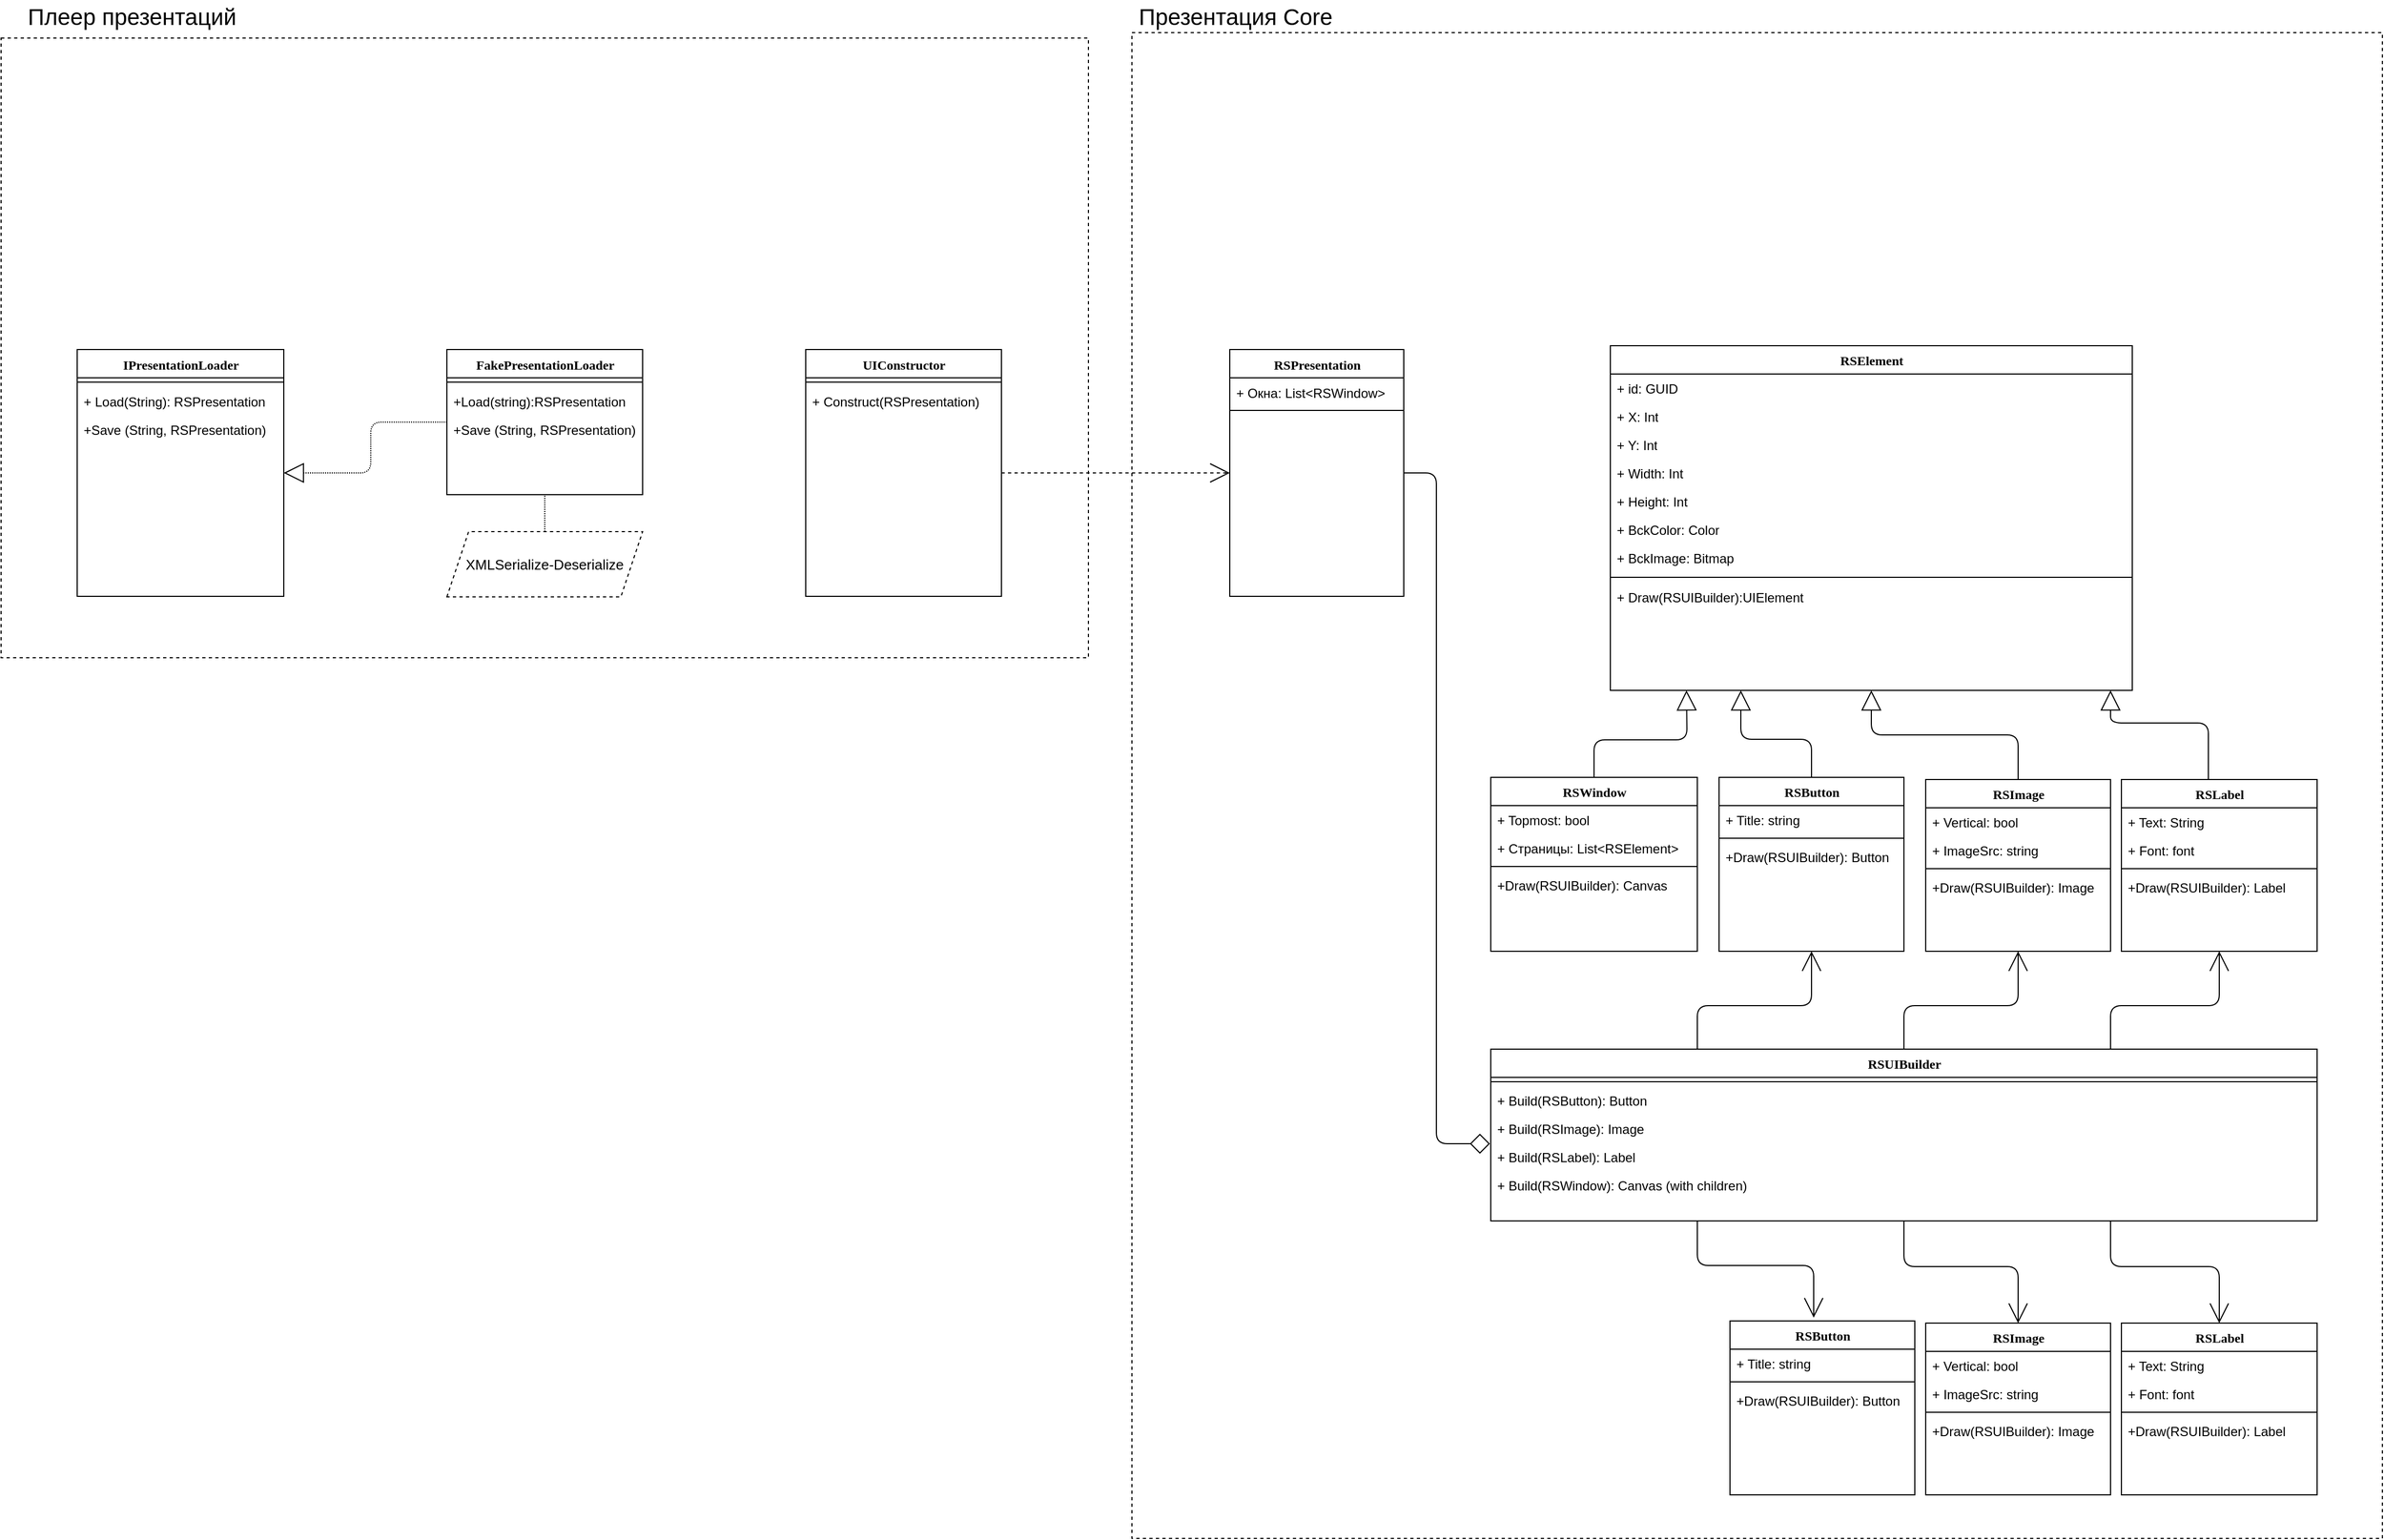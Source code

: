 <mxfile version="15.4.3" type="device"><diagram name="Page-1" id="9f46799a-70d6-7492-0946-bef42562c5a5"><mxGraphModel dx="4178" dy="2360" grid="1" gridSize="10" guides="1" tooltips="1" connect="1" arrows="1" fold="1" page="1" pageScale="1" pageWidth="1100" pageHeight="850" background="none" math="0" shadow="0"><root><mxCell id="0"/><mxCell id="1" parent="0"/><mxCell id="cmQIO0JQAQ6nniCVpRj9-50" value="" style="rounded=0;whiteSpace=wrap;html=1;dashed=1;fillColor=none;" vertex="1" parent="1"><mxGeometry x="10" y="-205" width="1150" height="1385" as="geometry"/></mxCell><mxCell id="cmQIO0JQAQ6nniCVpRj9-48" value="" style="rounded=0;whiteSpace=wrap;html=1;dashed=1;fillColor=none;" vertex="1" parent="1"><mxGeometry x="-1030" y="-200" width="1000" height="570" as="geometry"/></mxCell><mxCell id="cmQIO0JQAQ6nniCVpRj9-35" style="edgeStyle=orthogonalEdgeStyle;rounded=1;orthogonalLoop=1;jettySize=auto;html=1;exitX=1;exitY=0.5;exitDx=0;exitDy=0;entryX=-0.001;entryY=0.038;entryDx=0;entryDy=0;entryPerimeter=0;startArrow=none;startFill=0;endArrow=diamond;endFill=0;startSize=16;endSize=16;strokeWidth=1;" edge="1" parent="1" source="78961159f06e98e8-17" target="78961159f06e98e8-80"><mxGeometry relative="1" as="geometry"><Array as="points"><mxPoint x="290" y="200"/><mxPoint x="290" y="817"/></Array></mxGeometry></mxCell><mxCell id="78961159f06e98e8-17" value="RSPresentation" style="swimlane;html=1;fontStyle=1;align=center;verticalAlign=top;childLayout=stackLayout;horizontal=1;startSize=26;horizontalStack=0;resizeParent=1;resizeLast=0;collapsible=1;marginBottom=0;swimlaneFillColor=#ffffff;rounded=0;shadow=0;comic=0;labelBackgroundColor=none;strokeWidth=1;fillColor=none;fontFamily=Verdana;fontSize=12" parent="1" vertex="1"><mxGeometry x="100" y="86.5" width="160" height="227" as="geometry"/></mxCell><mxCell id="78961159f06e98e8-23" value="+ Окна: List&amp;lt;RSWindow&amp;gt;" style="text;html=1;strokeColor=none;fillColor=none;align=left;verticalAlign=top;spacingLeft=4;spacingRight=4;whiteSpace=wrap;overflow=hidden;rotatable=0;points=[[0,0.5],[1,0.5]];portConstraint=eastwest;" parent="78961159f06e98e8-17" vertex="1"><mxGeometry y="26" width="160" height="26" as="geometry"/></mxCell><mxCell id="78961159f06e98e8-19" value="" style="line;html=1;strokeWidth=1;fillColor=none;align=left;verticalAlign=middle;spacingTop=-1;spacingLeft=3;spacingRight=3;rotatable=0;labelPosition=right;points=[];portConstraint=eastwest;" parent="78961159f06e98e8-17" vertex="1"><mxGeometry y="52" width="160" height="8" as="geometry"/></mxCell><mxCell id="cmQIO0JQAQ6nniCVpRj9-33" style="edgeStyle=orthogonalEdgeStyle;rounded=1;orthogonalLoop=1;jettySize=auto;html=1;exitX=0.5;exitY=0;exitDx=0;exitDy=0;startArrow=none;startFill=0;endArrow=block;endFill=0;startSize=16;endSize=16;strokeWidth=1;" edge="1" parent="1" source="78961159f06e98e8-30"><mxGeometry relative="1" as="geometry"><mxPoint x="520" y="400" as="targetPoint"/></mxGeometry></mxCell><mxCell id="78961159f06e98e8-30" value="RSWindow" style="swimlane;html=1;fontStyle=1;align=center;verticalAlign=top;childLayout=stackLayout;horizontal=1;startSize=26;horizontalStack=0;resizeParent=1;resizeLast=0;collapsible=1;marginBottom=0;swimlaneFillColor=#ffffff;rounded=0;shadow=0;comic=0;labelBackgroundColor=none;strokeWidth=1;fillColor=none;fontFamily=Verdana;fontSize=12" parent="1" vertex="1"><mxGeometry x="340" y="480" width="190" height="160" as="geometry"/></mxCell><mxCell id="78961159f06e98e8-36" value="+ Topmost: bool" style="text;html=1;strokeColor=none;fillColor=none;align=left;verticalAlign=top;spacingLeft=4;spacingRight=4;whiteSpace=wrap;overflow=hidden;rotatable=0;points=[[0,0.5],[1,0.5]];portConstraint=eastwest;" parent="78961159f06e98e8-30" vertex="1"><mxGeometry y="26" width="190" height="26" as="geometry"/></mxCell><mxCell id="78961159f06e98e8-37" value="+ Страницы: List&amp;lt;RSElement&amp;gt;" style="text;html=1;strokeColor=none;fillColor=none;align=left;verticalAlign=top;spacingLeft=4;spacingRight=4;whiteSpace=wrap;overflow=hidden;rotatable=0;points=[[0,0.5],[1,0.5]];portConstraint=eastwest;" parent="78961159f06e98e8-30" vertex="1"><mxGeometry y="52" width="190" height="26" as="geometry"/></mxCell><mxCell id="78961159f06e98e8-38" value="" style="line;html=1;strokeWidth=1;fillColor=none;align=left;verticalAlign=middle;spacingTop=-1;spacingLeft=3;spacingRight=3;rotatable=0;labelPosition=right;points=[];portConstraint=eastwest;" parent="78961159f06e98e8-30" vertex="1"><mxGeometry y="78" width="190" height="8" as="geometry"/></mxCell><mxCell id="cmQIO0JQAQ6nniCVpRj9-32" value="+Draw(RSUIBuilder): Canvas" style="text;html=1;strokeColor=none;fillColor=none;align=left;verticalAlign=top;spacingLeft=4;spacingRight=4;whiteSpace=wrap;overflow=hidden;rotatable=0;points=[[0,0.5],[1,0.5]];portConstraint=eastwest;" vertex="1" parent="78961159f06e98e8-30"><mxGeometry y="86" width="190" height="26" as="geometry"/></mxCell><mxCell id="78961159f06e98e8-43" value="RSElement" style="swimlane;html=1;fontStyle=1;align=center;verticalAlign=top;childLayout=stackLayout;horizontal=1;startSize=26;horizontalStack=0;resizeParent=1;resizeLast=0;collapsible=1;marginBottom=0;swimlaneFillColor=#ffffff;rounded=0;shadow=0;comic=0;labelBackgroundColor=none;strokeWidth=1;fillColor=none;fontFamily=Verdana;fontSize=12" parent="1" vertex="1"><mxGeometry x="450" y="83" width="480" height="317" as="geometry"/></mxCell><mxCell id="78961159f06e98e8-44" value="+ id: GUID" style="text;html=1;strokeColor=none;fillColor=none;align=left;verticalAlign=top;spacingLeft=4;spacingRight=4;whiteSpace=wrap;overflow=hidden;rotatable=0;points=[[0,0.5],[1,0.5]];portConstraint=eastwest;" parent="78961159f06e98e8-43" vertex="1"><mxGeometry y="26" width="480" height="26" as="geometry"/></mxCell><mxCell id="78961159f06e98e8-45" value="+ X: Int&lt;br&gt;" style="text;html=1;strokeColor=none;fillColor=none;align=left;verticalAlign=top;spacingLeft=4;spacingRight=4;whiteSpace=wrap;overflow=hidden;rotatable=0;points=[[0,0.5],[1,0.5]];portConstraint=eastwest;" parent="78961159f06e98e8-43" vertex="1"><mxGeometry y="52" width="480" height="26" as="geometry"/></mxCell><mxCell id="78961159f06e98e8-49" value="+ Y: Int" style="text;html=1;strokeColor=none;fillColor=none;align=left;verticalAlign=top;spacingLeft=4;spacingRight=4;whiteSpace=wrap;overflow=hidden;rotatable=0;points=[[0,0.5],[1,0.5]];portConstraint=eastwest;" parent="78961159f06e98e8-43" vertex="1"><mxGeometry y="78" width="480" height="26" as="geometry"/></mxCell><mxCell id="78961159f06e98e8-50" value="+ Width: Int" style="text;html=1;strokeColor=none;fillColor=none;align=left;verticalAlign=top;spacingLeft=4;spacingRight=4;whiteSpace=wrap;overflow=hidden;rotatable=0;points=[[0,0.5],[1,0.5]];portConstraint=eastwest;" parent="78961159f06e98e8-43" vertex="1"><mxGeometry y="104" width="480" height="26" as="geometry"/></mxCell><mxCell id="cmQIO0JQAQ6nniCVpRj9-4" value="+ Height: Int" style="text;html=1;strokeColor=none;fillColor=none;align=left;verticalAlign=top;spacingLeft=4;spacingRight=4;whiteSpace=wrap;overflow=hidden;rotatable=0;points=[[0,0.5],[1,0.5]];portConstraint=eastwest;" vertex="1" parent="78961159f06e98e8-43"><mxGeometry y="130" width="480" height="26" as="geometry"/></mxCell><mxCell id="78961159f06e98e8-52" value="+ BckColor: Color" style="text;html=1;strokeColor=none;fillColor=none;align=left;verticalAlign=top;spacingLeft=4;spacingRight=4;whiteSpace=wrap;overflow=hidden;rotatable=0;points=[[0,0.5],[1,0.5]];portConstraint=eastwest;" parent="78961159f06e98e8-43" vertex="1"><mxGeometry y="156" width="480" height="26" as="geometry"/></mxCell><mxCell id="78961159f06e98e8-53" value="+ BckImage: Bitmap" style="text;html=1;strokeColor=none;fillColor=none;align=left;verticalAlign=top;spacingLeft=4;spacingRight=4;whiteSpace=wrap;overflow=hidden;rotatable=0;points=[[0,0.5],[1,0.5]];portConstraint=eastwest;" parent="78961159f06e98e8-43" vertex="1"><mxGeometry y="182" width="480" height="26" as="geometry"/></mxCell><mxCell id="78961159f06e98e8-51" value="" style="line;html=1;strokeWidth=1;fillColor=none;align=left;verticalAlign=middle;spacingTop=-1;spacingLeft=3;spacingRight=3;rotatable=0;labelPosition=right;points=[];portConstraint=eastwest;" parent="78961159f06e98e8-43" vertex="1"><mxGeometry y="208" width="480" height="10" as="geometry"/></mxCell><mxCell id="cmQIO0JQAQ6nniCVpRj9-5" value="+ Draw(RSUIBuilder):UIElement" style="text;html=1;strokeColor=none;fillColor=none;align=left;verticalAlign=top;spacingLeft=4;spacingRight=4;whiteSpace=wrap;overflow=hidden;rotatable=0;points=[[0,0.5],[1,0.5]];portConstraint=eastwest;" vertex="1" parent="78961159f06e98e8-43"><mxGeometry y="218" width="480" height="26" as="geometry"/></mxCell><mxCell id="cmQIO0JQAQ6nniCVpRj9-9" style="edgeStyle=orthogonalEdgeStyle;rounded=1;orthogonalLoop=1;jettySize=auto;html=1;exitX=0.25;exitY=0;exitDx=0;exitDy=0;entryX=0.5;entryY=1;entryDx=0;entryDy=0;endArrow=open;endFill=0;startSize=16;endSize=16;strokeWidth=1;startArrow=none;startFill=0;" edge="1" parent="1" source="78961159f06e98e8-69" target="78961159f06e98e8-82"><mxGeometry relative="1" as="geometry"/></mxCell><mxCell id="cmQIO0JQAQ6nniCVpRj9-10" style="edgeStyle=orthogonalEdgeStyle;rounded=1;orthogonalLoop=1;jettySize=auto;html=1;exitX=0.5;exitY=0;exitDx=0;exitDy=0;entryX=0.5;entryY=1;entryDx=0;entryDy=0;endArrow=open;endFill=0;startSize=16;endSize=16;strokeWidth=1;startArrow=none;startFill=0;" edge="1" parent="1" source="78961159f06e98e8-69" target="78961159f06e98e8-95"><mxGeometry relative="1" as="geometry"/></mxCell><mxCell id="cmQIO0JQAQ6nniCVpRj9-11" style="edgeStyle=orthogonalEdgeStyle;rounded=1;orthogonalLoop=1;jettySize=auto;html=1;exitX=0.75;exitY=0;exitDx=0;exitDy=0;entryX=0.5;entryY=1;entryDx=0;entryDy=0;endArrow=open;endFill=0;startSize=16;endSize=16;strokeWidth=1;startArrow=none;startFill=0;" edge="1" parent="1" source="78961159f06e98e8-69" target="78961159f06e98e8-108"><mxGeometry relative="1" as="geometry"/></mxCell><mxCell id="cmQIO0JQAQ6nniCVpRj9-26" style="edgeStyle=orthogonalEdgeStyle;rounded=1;orthogonalLoop=1;jettySize=auto;html=1;exitX=0.25;exitY=1;exitDx=0;exitDy=0;entryX=0.453;entryY=-0.019;entryDx=0;entryDy=0;entryPerimeter=0;startArrow=none;startFill=0;endArrow=open;endFill=0;startSize=16;endSize=16;strokeWidth=1;" edge="1" parent="1" source="78961159f06e98e8-69" target="cmQIO0JQAQ6nniCVpRj9-12"><mxGeometry relative="1" as="geometry"/></mxCell><mxCell id="cmQIO0JQAQ6nniCVpRj9-27" style="edgeStyle=orthogonalEdgeStyle;rounded=1;orthogonalLoop=1;jettySize=auto;html=1;exitX=0.5;exitY=1;exitDx=0;exitDy=0;entryX=0.5;entryY=0;entryDx=0;entryDy=0;startArrow=none;startFill=0;endArrow=open;endFill=0;startSize=16;endSize=16;strokeWidth=1;" edge="1" parent="1" source="78961159f06e98e8-69" target="cmQIO0JQAQ6nniCVpRj9-16"><mxGeometry relative="1" as="geometry"/></mxCell><mxCell id="cmQIO0JQAQ6nniCVpRj9-28" style="edgeStyle=orthogonalEdgeStyle;rounded=1;orthogonalLoop=1;jettySize=auto;html=1;exitX=0.75;exitY=1;exitDx=0;exitDy=0;entryX=0.5;entryY=0;entryDx=0;entryDy=0;startArrow=none;startFill=0;endArrow=open;endFill=0;startSize=16;endSize=16;strokeWidth=1;" edge="1" parent="1" source="78961159f06e98e8-69" target="cmQIO0JQAQ6nniCVpRj9-21"><mxGeometry relative="1" as="geometry"/></mxCell><mxCell id="78961159f06e98e8-69" value="RSUIBuilder" style="swimlane;html=1;fontStyle=1;align=center;verticalAlign=top;childLayout=stackLayout;horizontal=1;startSize=26;horizontalStack=0;resizeParent=1;resizeLast=0;collapsible=1;marginBottom=0;swimlaneFillColor=#ffffff;rounded=0;shadow=0;comic=0;labelBackgroundColor=none;strokeWidth=1;fillColor=none;fontFamily=Verdana;fontSize=12" parent="1" vertex="1"><mxGeometry x="340" y="730" width="760" height="158" as="geometry"/></mxCell><mxCell id="78961159f06e98e8-77" value="" style="line;html=1;strokeWidth=1;fillColor=none;align=left;verticalAlign=middle;spacingTop=-1;spacingLeft=3;spacingRight=3;rotatable=0;labelPosition=right;points=[];portConstraint=eastwest;" parent="78961159f06e98e8-69" vertex="1"><mxGeometry y="26" width="760" height="8" as="geometry"/></mxCell><mxCell id="78961159f06e98e8-78" value="+ Build(RSButton): Button" style="text;html=1;strokeColor=none;fillColor=none;align=left;verticalAlign=top;spacingLeft=4;spacingRight=4;whiteSpace=wrap;overflow=hidden;rotatable=0;points=[[0,0.5],[1,0.5]];portConstraint=eastwest;" parent="78961159f06e98e8-69" vertex="1"><mxGeometry y="34" width="760" height="26" as="geometry"/></mxCell><mxCell id="78961159f06e98e8-79" value="+ Build(RSImage): Image" style="text;html=1;strokeColor=none;fillColor=none;align=left;verticalAlign=top;spacingLeft=4;spacingRight=4;whiteSpace=wrap;overflow=hidden;rotatable=0;points=[[0,0.5],[1,0.5]];portConstraint=eastwest;" parent="78961159f06e98e8-69" vertex="1"><mxGeometry y="60" width="760" height="26" as="geometry"/></mxCell><mxCell id="78961159f06e98e8-80" value="+ Build(RSLabel): Label" style="text;html=1;strokeColor=none;fillColor=none;align=left;verticalAlign=top;spacingLeft=4;spacingRight=4;whiteSpace=wrap;overflow=hidden;rotatable=0;points=[[0,0.5],[1,0.5]];portConstraint=eastwest;" parent="78961159f06e98e8-69" vertex="1"><mxGeometry y="86" width="760" height="26" as="geometry"/></mxCell><mxCell id="cmQIO0JQAQ6nniCVpRj9-34" value="+ Build(RSWindow): Canvas (with children)" style="text;html=1;strokeColor=none;fillColor=none;align=left;verticalAlign=top;spacingLeft=4;spacingRight=4;whiteSpace=wrap;overflow=hidden;rotatable=0;points=[[0,0.5],[1,0.5]];portConstraint=eastwest;" vertex="1" parent="78961159f06e98e8-69"><mxGeometry y="112" width="760" height="26" as="geometry"/></mxCell><mxCell id="cmQIO0JQAQ6nniCVpRj9-8" style="edgeStyle=orthogonalEdgeStyle;rounded=1;orthogonalLoop=1;jettySize=auto;html=1;exitX=0.5;exitY=0;exitDx=0;exitDy=0;entryX=0.25;entryY=1;entryDx=0;entryDy=0;endArrow=block;endFill=0;strokeWidth=1;endSize=16;startSize=8;" edge="1" parent="1" source="78961159f06e98e8-82" target="78961159f06e98e8-43"><mxGeometry relative="1" as="geometry"/></mxCell><mxCell id="78961159f06e98e8-82" value="RSButton" style="swimlane;html=1;fontStyle=1;align=center;verticalAlign=top;childLayout=stackLayout;horizontal=1;startSize=26;horizontalStack=0;resizeParent=1;resizeLast=0;collapsible=1;marginBottom=0;swimlaneFillColor=#ffffff;rounded=0;shadow=0;comic=0;labelBackgroundColor=none;strokeWidth=1;fillColor=none;fontFamily=Verdana;fontSize=12" parent="1" vertex="1"><mxGeometry x="550" y="480" width="170" height="160" as="geometry"/></mxCell><mxCell id="78961159f06e98e8-83" value="+ Title: string" style="text;html=1;strokeColor=none;fillColor=none;align=left;verticalAlign=top;spacingLeft=4;spacingRight=4;whiteSpace=wrap;overflow=hidden;rotatable=0;points=[[0,0.5],[1,0.5]];portConstraint=eastwest;" parent="78961159f06e98e8-82" vertex="1"><mxGeometry y="26" width="170" height="26" as="geometry"/></mxCell><mxCell id="78961159f06e98e8-90" value="" style="line;html=1;strokeWidth=1;fillColor=none;align=left;verticalAlign=middle;spacingTop=-1;spacingLeft=3;spacingRight=3;rotatable=0;labelPosition=right;points=[];portConstraint=eastwest;" parent="78961159f06e98e8-82" vertex="1"><mxGeometry y="52" width="170" height="8" as="geometry"/></mxCell><mxCell id="78961159f06e98e8-91" value="+Draw(RSUIBuilder): Button" style="text;html=1;strokeColor=none;fillColor=none;align=left;verticalAlign=top;spacingLeft=4;spacingRight=4;whiteSpace=wrap;overflow=hidden;rotatable=0;points=[[0,0.5],[1,0.5]];portConstraint=eastwest;" parent="78961159f06e98e8-82" vertex="1"><mxGeometry y="60" width="170" height="26" as="geometry"/></mxCell><mxCell id="78961159f06e98e8-127" style="edgeStyle=orthogonalEdgeStyle;html=1;labelBackgroundColor=none;startFill=0;startSize=8;endArrow=block;endFill=0;endSize=16;fontFamily=Verdana;fontSize=12;" parent="1" source="78961159f06e98e8-95" target="78961159f06e98e8-43" edge="1"><mxGeometry relative="1" as="geometry"/></mxCell><mxCell id="78961159f06e98e8-95" value="RSImage" style="swimlane;html=1;fontStyle=1;align=center;verticalAlign=top;childLayout=stackLayout;horizontal=1;startSize=26;horizontalStack=0;resizeParent=1;resizeLast=0;collapsible=1;marginBottom=0;swimlaneFillColor=#ffffff;rounded=0;shadow=0;comic=0;labelBackgroundColor=none;strokeWidth=1;fillColor=none;fontFamily=Verdana;fontSize=12" parent="1" vertex="1"><mxGeometry x="740" y="482" width="170" height="158" as="geometry"/></mxCell><mxCell id="78961159f06e98e8-96" value="+ Vertical: bool" style="text;html=1;strokeColor=none;fillColor=none;align=left;verticalAlign=top;spacingLeft=4;spacingRight=4;whiteSpace=wrap;overflow=hidden;rotatable=0;points=[[0,0.5],[1,0.5]];portConstraint=eastwest;" parent="78961159f06e98e8-95" vertex="1"><mxGeometry y="26" width="170" height="26" as="geometry"/></mxCell><mxCell id="cmQIO0JQAQ6nniCVpRj9-7" value="+ ImageSrc: string" style="text;html=1;strokeColor=none;fillColor=none;align=left;verticalAlign=top;spacingLeft=4;spacingRight=4;whiteSpace=wrap;overflow=hidden;rotatable=0;points=[[0,0.5],[1,0.5]];portConstraint=eastwest;" vertex="1" parent="78961159f06e98e8-95"><mxGeometry y="52" width="170" height="26" as="geometry"/></mxCell><mxCell id="78961159f06e98e8-103" value="" style="line;html=1;strokeWidth=1;fillColor=none;align=left;verticalAlign=middle;spacingTop=-1;spacingLeft=3;spacingRight=3;rotatable=0;labelPosition=right;points=[];portConstraint=eastwest;" parent="78961159f06e98e8-95" vertex="1"><mxGeometry y="78" width="170" height="8" as="geometry"/></mxCell><mxCell id="78961159f06e98e8-104" value="+Draw(RSUIBuilder): Image" style="text;html=1;strokeColor=none;fillColor=none;align=left;verticalAlign=top;spacingLeft=4;spacingRight=4;whiteSpace=wrap;overflow=hidden;rotatable=0;points=[[0,0.5],[1,0.5]];portConstraint=eastwest;" parent="78961159f06e98e8-95" vertex="1"><mxGeometry y="86" width="170" height="26" as="geometry"/></mxCell><mxCell id="78961159f06e98e8-126" style="edgeStyle=orthogonalEdgeStyle;html=1;labelBackgroundColor=none;startFill=0;startSize=8;endArrow=block;endFill=0;endSize=16;fontFamily=Verdana;fontSize=12;" parent="1" source="78961159f06e98e8-108" edge="1"><mxGeometry relative="1" as="geometry"><Array as="points"><mxPoint x="1000" y="430"/><mxPoint x="910" y="430"/></Array><mxPoint x="910" y="400" as="targetPoint"/></mxGeometry></mxCell><mxCell id="78961159f06e98e8-108" value="RSLabel" style="swimlane;html=1;fontStyle=1;align=center;verticalAlign=top;childLayout=stackLayout;horizontal=1;startSize=26;horizontalStack=0;resizeParent=1;resizeLast=0;collapsible=1;marginBottom=0;swimlaneFillColor=#ffffff;rounded=0;shadow=0;comic=0;labelBackgroundColor=none;strokeWidth=1;fillColor=none;fontFamily=Verdana;fontSize=12" parent="1" vertex="1"><mxGeometry x="920" y="482" width="180" height="158" as="geometry"/></mxCell><mxCell id="78961159f06e98e8-109" value="+ Text: String" style="text;html=1;strokeColor=none;fillColor=none;align=left;verticalAlign=top;spacingLeft=4;spacingRight=4;whiteSpace=wrap;overflow=hidden;rotatable=0;points=[[0,0.5],[1,0.5]];portConstraint=eastwest;" parent="78961159f06e98e8-108" vertex="1"><mxGeometry y="26" width="180" height="26" as="geometry"/></mxCell><mxCell id="78961159f06e98e8-110" value="+ Font: font" style="text;html=1;strokeColor=none;fillColor=none;align=left;verticalAlign=top;spacingLeft=4;spacingRight=4;whiteSpace=wrap;overflow=hidden;rotatable=0;points=[[0,0.5],[1,0.5]];portConstraint=eastwest;" parent="78961159f06e98e8-108" vertex="1"><mxGeometry y="52" width="180" height="26" as="geometry"/></mxCell><mxCell id="78961159f06e98e8-116" value="" style="line;html=1;strokeWidth=1;fillColor=none;align=left;verticalAlign=middle;spacingTop=-1;spacingLeft=3;spacingRight=3;rotatable=0;labelPosition=right;points=[];portConstraint=eastwest;" parent="78961159f06e98e8-108" vertex="1"><mxGeometry y="78" width="180" height="8" as="geometry"/></mxCell><mxCell id="78961159f06e98e8-117" value="+Draw(RSUIBuilder): Label" style="text;html=1;strokeColor=none;fillColor=none;align=left;verticalAlign=top;spacingLeft=4;spacingRight=4;whiteSpace=wrap;overflow=hidden;rotatable=0;points=[[0,0.5],[1,0.5]];portConstraint=eastwest;" parent="78961159f06e98e8-108" vertex="1"><mxGeometry y="86" width="180" height="26" as="geometry"/></mxCell><mxCell id="cmQIO0JQAQ6nniCVpRj9-12" value="RSButton" style="swimlane;html=1;fontStyle=1;align=center;verticalAlign=top;childLayout=stackLayout;horizontal=1;startSize=26;horizontalStack=0;resizeParent=1;resizeLast=0;collapsible=1;marginBottom=0;swimlaneFillColor=#ffffff;rounded=0;shadow=0;comic=0;labelBackgroundColor=none;strokeWidth=1;fillColor=none;fontFamily=Verdana;fontSize=12" vertex="1" parent="1"><mxGeometry x="560" y="980" width="170" height="160" as="geometry"/></mxCell><mxCell id="cmQIO0JQAQ6nniCVpRj9-13" value="+ Title: string" style="text;html=1;strokeColor=none;fillColor=none;align=left;verticalAlign=top;spacingLeft=4;spacingRight=4;whiteSpace=wrap;overflow=hidden;rotatable=0;points=[[0,0.5],[1,0.5]];portConstraint=eastwest;" vertex="1" parent="cmQIO0JQAQ6nniCVpRj9-12"><mxGeometry y="26" width="170" height="26" as="geometry"/></mxCell><mxCell id="cmQIO0JQAQ6nniCVpRj9-14" value="" style="line;html=1;strokeWidth=1;fillColor=none;align=left;verticalAlign=middle;spacingTop=-1;spacingLeft=3;spacingRight=3;rotatable=0;labelPosition=right;points=[];portConstraint=eastwest;" vertex="1" parent="cmQIO0JQAQ6nniCVpRj9-12"><mxGeometry y="52" width="170" height="8" as="geometry"/></mxCell><mxCell id="cmQIO0JQAQ6nniCVpRj9-15" value="+Draw(RSUIBuilder): Button" style="text;html=1;strokeColor=none;fillColor=none;align=left;verticalAlign=top;spacingLeft=4;spacingRight=4;whiteSpace=wrap;overflow=hidden;rotatable=0;points=[[0,0.5],[1,0.5]];portConstraint=eastwest;" vertex="1" parent="cmQIO0JQAQ6nniCVpRj9-12"><mxGeometry y="60" width="170" height="26" as="geometry"/></mxCell><mxCell id="cmQIO0JQAQ6nniCVpRj9-16" value="RSImage" style="swimlane;html=1;fontStyle=1;align=center;verticalAlign=top;childLayout=stackLayout;horizontal=1;startSize=26;horizontalStack=0;resizeParent=1;resizeLast=0;collapsible=1;marginBottom=0;swimlaneFillColor=#ffffff;rounded=0;shadow=0;comic=0;labelBackgroundColor=none;strokeWidth=1;fillColor=none;fontFamily=Verdana;fontSize=12" vertex="1" parent="1"><mxGeometry x="740" y="982" width="170" height="158" as="geometry"/></mxCell><mxCell id="cmQIO0JQAQ6nniCVpRj9-17" value="+ Vertical: bool" style="text;html=1;strokeColor=none;fillColor=none;align=left;verticalAlign=top;spacingLeft=4;spacingRight=4;whiteSpace=wrap;overflow=hidden;rotatable=0;points=[[0,0.5],[1,0.5]];portConstraint=eastwest;" vertex="1" parent="cmQIO0JQAQ6nniCVpRj9-16"><mxGeometry y="26" width="170" height="26" as="geometry"/></mxCell><mxCell id="cmQIO0JQAQ6nniCVpRj9-18" value="+ ImageSrc: string" style="text;html=1;strokeColor=none;fillColor=none;align=left;verticalAlign=top;spacingLeft=4;spacingRight=4;whiteSpace=wrap;overflow=hidden;rotatable=0;points=[[0,0.5],[1,0.5]];portConstraint=eastwest;" vertex="1" parent="cmQIO0JQAQ6nniCVpRj9-16"><mxGeometry y="52" width="170" height="26" as="geometry"/></mxCell><mxCell id="cmQIO0JQAQ6nniCVpRj9-19" value="" style="line;html=1;strokeWidth=1;fillColor=none;align=left;verticalAlign=middle;spacingTop=-1;spacingLeft=3;spacingRight=3;rotatable=0;labelPosition=right;points=[];portConstraint=eastwest;" vertex="1" parent="cmQIO0JQAQ6nniCVpRj9-16"><mxGeometry y="78" width="170" height="8" as="geometry"/></mxCell><mxCell id="cmQIO0JQAQ6nniCVpRj9-20" value="+Draw(RSUIBuilder): Image" style="text;html=1;strokeColor=none;fillColor=none;align=left;verticalAlign=top;spacingLeft=4;spacingRight=4;whiteSpace=wrap;overflow=hidden;rotatable=0;points=[[0,0.5],[1,0.5]];portConstraint=eastwest;" vertex="1" parent="cmQIO0JQAQ6nniCVpRj9-16"><mxGeometry y="86" width="170" height="26" as="geometry"/></mxCell><mxCell id="cmQIO0JQAQ6nniCVpRj9-21" value="RSLabel" style="swimlane;html=1;fontStyle=1;align=center;verticalAlign=top;childLayout=stackLayout;horizontal=1;startSize=26;horizontalStack=0;resizeParent=1;resizeLast=0;collapsible=1;marginBottom=0;swimlaneFillColor=#ffffff;rounded=0;shadow=0;comic=0;labelBackgroundColor=none;strokeWidth=1;fillColor=none;fontFamily=Verdana;fontSize=12" vertex="1" parent="1"><mxGeometry x="920" y="982" width="180" height="158" as="geometry"/></mxCell><mxCell id="cmQIO0JQAQ6nniCVpRj9-22" value="+ Text: String" style="text;html=1;strokeColor=none;fillColor=none;align=left;verticalAlign=top;spacingLeft=4;spacingRight=4;whiteSpace=wrap;overflow=hidden;rotatable=0;points=[[0,0.5],[1,0.5]];portConstraint=eastwest;" vertex="1" parent="cmQIO0JQAQ6nniCVpRj9-21"><mxGeometry y="26" width="180" height="26" as="geometry"/></mxCell><mxCell id="cmQIO0JQAQ6nniCVpRj9-23" value="+ Font: font" style="text;html=1;strokeColor=none;fillColor=none;align=left;verticalAlign=top;spacingLeft=4;spacingRight=4;whiteSpace=wrap;overflow=hidden;rotatable=0;points=[[0,0.5],[1,0.5]];portConstraint=eastwest;" vertex="1" parent="cmQIO0JQAQ6nniCVpRj9-21"><mxGeometry y="52" width="180" height="26" as="geometry"/></mxCell><mxCell id="cmQIO0JQAQ6nniCVpRj9-24" value="" style="line;html=1;strokeWidth=1;fillColor=none;align=left;verticalAlign=middle;spacingTop=-1;spacingLeft=3;spacingRight=3;rotatable=0;labelPosition=right;points=[];portConstraint=eastwest;" vertex="1" parent="cmQIO0JQAQ6nniCVpRj9-21"><mxGeometry y="78" width="180" height="8" as="geometry"/></mxCell><mxCell id="cmQIO0JQAQ6nniCVpRj9-25" value="+Draw(RSUIBuilder): Label" style="text;html=1;strokeColor=none;fillColor=none;align=left;verticalAlign=top;spacingLeft=4;spacingRight=4;whiteSpace=wrap;overflow=hidden;rotatable=0;points=[[0,0.5],[1,0.5]];portConstraint=eastwest;" vertex="1" parent="cmQIO0JQAQ6nniCVpRj9-21"><mxGeometry y="86" width="180" height="26" as="geometry"/></mxCell><mxCell id="cmQIO0JQAQ6nniCVpRj9-40" style="edgeStyle=orthogonalEdgeStyle;rounded=1;orthogonalLoop=1;jettySize=auto;html=1;exitX=1;exitY=0.5;exitDx=0;exitDy=0;entryX=0;entryY=0.5;entryDx=0;entryDy=0;startArrow=none;startFill=0;endArrow=open;endFill=0;startSize=16;endSize=16;strokeWidth=1;dashed=1;" edge="1" parent="1" source="cmQIO0JQAQ6nniCVpRj9-36" target="78961159f06e98e8-17"><mxGeometry relative="1" as="geometry"/></mxCell><mxCell id="cmQIO0JQAQ6nniCVpRj9-36" value="UIConstructor" style="swimlane;html=1;fontStyle=1;align=center;verticalAlign=top;childLayout=stackLayout;horizontal=1;startSize=26;horizontalStack=0;resizeParent=1;resizeLast=0;collapsible=1;marginBottom=0;swimlaneFillColor=#ffffff;rounded=0;shadow=0;comic=0;labelBackgroundColor=none;strokeWidth=1;fillColor=none;fontFamily=Verdana;fontSize=12" vertex="1" parent="1"><mxGeometry x="-290" y="86.5" width="180" height="227" as="geometry"/></mxCell><mxCell id="cmQIO0JQAQ6nniCVpRj9-38" value="" style="line;html=1;strokeWidth=1;fillColor=none;align=left;verticalAlign=middle;spacingTop=-1;spacingLeft=3;spacingRight=3;rotatable=0;labelPosition=right;points=[];portConstraint=eastwest;" vertex="1" parent="cmQIO0JQAQ6nniCVpRj9-36"><mxGeometry y="26" width="180" height="8" as="geometry"/></mxCell><mxCell id="cmQIO0JQAQ6nniCVpRj9-39" value="+ Construct(RSPresentation)" style="text;html=1;strokeColor=none;fillColor=none;align=left;verticalAlign=top;spacingLeft=4;spacingRight=4;whiteSpace=wrap;overflow=hidden;rotatable=0;points=[[0,0.5],[1,0.5]];portConstraint=eastwest;" vertex="1" parent="cmQIO0JQAQ6nniCVpRj9-36"><mxGeometry y="34" width="180" height="26" as="geometry"/></mxCell><mxCell id="cmQIO0JQAQ6nniCVpRj9-47" style="edgeStyle=orthogonalEdgeStyle;rounded=1;orthogonalLoop=1;jettySize=auto;html=1;entryX=1;entryY=0.5;entryDx=0;entryDy=0;startArrow=none;startFill=0;endArrow=block;endFill=0;startSize=16;endSize=16;strokeWidth=1;dashed=1;dashPattern=1 1;" edge="1" parent="1" source="cmQIO0JQAQ6nniCVpRj9-41" target="cmQIO0JQAQ6nniCVpRj9-44"><mxGeometry relative="1" as="geometry"/></mxCell><mxCell id="cmQIO0JQAQ6nniCVpRj9-41" value="FakePresentationLoader" style="swimlane;html=1;fontStyle=1;align=center;verticalAlign=top;childLayout=stackLayout;horizontal=1;startSize=26;horizontalStack=0;resizeParent=1;resizeLast=0;collapsible=1;marginBottom=0;swimlaneFillColor=#ffffff;rounded=0;shadow=0;comic=0;labelBackgroundColor=none;strokeWidth=1;fillColor=none;fontFamily=Verdana;fontSize=12" vertex="1" parent="1"><mxGeometry x="-620" y="86.5" width="180" height="133.5" as="geometry"/></mxCell><mxCell id="cmQIO0JQAQ6nniCVpRj9-42" value="" style="line;html=1;strokeWidth=1;fillColor=none;align=left;verticalAlign=middle;spacingTop=-1;spacingLeft=3;spacingRight=3;rotatable=0;labelPosition=right;points=[];portConstraint=eastwest;" vertex="1" parent="cmQIO0JQAQ6nniCVpRj9-41"><mxGeometry y="26" width="180" height="8" as="geometry"/></mxCell><mxCell id="cmQIO0JQAQ6nniCVpRj9-43" value="+Load(string):RSPresentation" style="text;html=1;strokeColor=none;fillColor=none;align=left;verticalAlign=top;spacingLeft=4;spacingRight=4;whiteSpace=wrap;overflow=hidden;rotatable=0;points=[[0,0.5],[1,0.5]];portConstraint=eastwest;" vertex="1" parent="cmQIO0JQAQ6nniCVpRj9-41"><mxGeometry y="34" width="180" height="26" as="geometry"/></mxCell><mxCell id="cmQIO0JQAQ6nniCVpRj9-54" value="+Save (String, RSPresentation)" style="text;html=1;strokeColor=none;fillColor=none;align=left;verticalAlign=top;spacingLeft=4;spacingRight=4;whiteSpace=wrap;overflow=hidden;rotatable=0;points=[[0,0.5],[1,0.5]];portConstraint=eastwest;" vertex="1" parent="cmQIO0JQAQ6nniCVpRj9-41"><mxGeometry y="60" width="180" height="26" as="geometry"/></mxCell><mxCell id="cmQIO0JQAQ6nniCVpRj9-53" value="&lt;span style=&quot;color: rgba(0 , 0 , 0 , 0) ; font-family: monospace ; font-size: 0px&quot;&gt;%3CmxGraphModel%3E%3Croot%3E%3CmxCell%20id%3D%220%22%2F%3E%3CmxCell%20id%3D%221%22%20parent%3D%220%22%2F%3E%3CmxCell%20id%3D%222%22%20value%3D%22%2BSave%20(String%2C%20RSPresentation)%22%20style%3D%22text%3Bhtml%3D1%3BstrokeColor%3Dnone%3BfillColor%3Dnone%3Balign%3Dleft%3BverticalAlign%3Dtop%3BspacingLeft%3D4%3BspacingRight%3D4%3BwhiteSpace%3Dwrap%3Boverflow%3Dhidden%3Brotatable%3D0%3Bpoints%3D%5B%5B0%2C0.5%5D%2C%5B1%2C0.5%5D%5D%3BportConstraint%3Deastwest%3B%22%20vertex%3D%221%22%20parent%3D%221%22%3E%3CmxGeometry%20x%3D%22-960%22%20y%3D%22146.5%22%20width%3D%22190%22%20height%3D%2226%22%20as%3D%22geometry%22%2F%3E%3C%2FmxCell%3E%3C%2Froot%3E%3C%2FmxGraphModel%3E&lt;/span&gt;" style="text;html=1;strokeColor=none;fillColor=none;align=left;verticalAlign=top;spacingLeft=4;spacingRight=4;whiteSpace=wrap;overflow=hidden;rotatable=0;points=[[0,0.5],[1,0.5]];portConstraint=eastwest;" vertex="1" parent="cmQIO0JQAQ6nniCVpRj9-41"><mxGeometry y="86" width="180" height="26" as="geometry"/></mxCell><mxCell id="cmQIO0JQAQ6nniCVpRj9-44" value="IPresentationLoader" style="swimlane;html=1;fontStyle=1;align=center;verticalAlign=top;childLayout=stackLayout;horizontal=1;startSize=26;horizontalStack=0;resizeParent=1;resizeLast=0;collapsible=1;marginBottom=0;swimlaneFillColor=#ffffff;rounded=0;shadow=0;comic=0;labelBackgroundColor=none;strokeWidth=1;fillColor=none;fontFamily=Verdana;fontSize=12" vertex="1" parent="1"><mxGeometry x="-960" y="86.5" width="190" height="227" as="geometry"/></mxCell><mxCell id="cmQIO0JQAQ6nniCVpRj9-45" value="" style="line;html=1;strokeWidth=1;fillColor=none;align=left;verticalAlign=middle;spacingTop=-1;spacingLeft=3;spacingRight=3;rotatable=0;labelPosition=right;points=[];portConstraint=eastwest;" vertex="1" parent="cmQIO0JQAQ6nniCVpRj9-44"><mxGeometry y="26" width="190" height="8" as="geometry"/></mxCell><mxCell id="cmQIO0JQAQ6nniCVpRj9-46" value="+ Load(String): RSPresentation" style="text;html=1;strokeColor=none;fillColor=none;align=left;verticalAlign=top;spacingLeft=4;spacingRight=4;whiteSpace=wrap;overflow=hidden;rotatable=0;points=[[0,0.5],[1,0.5]];portConstraint=eastwest;" vertex="1" parent="cmQIO0JQAQ6nniCVpRj9-44"><mxGeometry y="34" width="190" height="26" as="geometry"/></mxCell><mxCell id="cmQIO0JQAQ6nniCVpRj9-52" value="+Save (String, RSPresentation)" style="text;html=1;strokeColor=none;fillColor=none;align=left;verticalAlign=top;spacingLeft=4;spacingRight=4;whiteSpace=wrap;overflow=hidden;rotatable=0;points=[[0,0.5],[1,0.5]];portConstraint=eastwest;" vertex="1" parent="cmQIO0JQAQ6nniCVpRj9-44"><mxGeometry y="60" width="190" height="26" as="geometry"/></mxCell><mxCell id="cmQIO0JQAQ6nniCVpRj9-49" value="Плеер презентаций" style="text;html=1;resizable=0;autosize=1;align=center;verticalAlign=middle;points=[];fillColor=none;strokeColor=none;rounded=0;dashed=1;fontSize=21;" vertex="1" parent="1"><mxGeometry x="-1015" y="-235" width="210" height="30" as="geometry"/></mxCell><mxCell id="cmQIO0JQAQ6nniCVpRj9-51" value="Презентация Core" style="text;html=1;resizable=0;autosize=1;align=center;verticalAlign=middle;points=[];fillColor=none;strokeColor=none;rounded=0;dashed=1;fontSize=21;" vertex="1" parent="1"><mxGeometry x="10" y="-235" width="190" height="30" as="geometry"/></mxCell><mxCell id="cmQIO0JQAQ6nniCVpRj9-56" style="edgeStyle=orthogonalEdgeStyle;rounded=1;orthogonalLoop=1;jettySize=auto;html=1;exitX=0.5;exitY=0;exitDx=0;exitDy=0;entryX=0.5;entryY=1;entryDx=0;entryDy=0;dashed=1;dashPattern=1 1;fontSize=13;startArrow=none;startFill=0;endArrow=none;endFill=0;startSize=16;endSize=16;strokeWidth=1;" edge="1" parent="1" source="cmQIO0JQAQ6nniCVpRj9-55" target="cmQIO0JQAQ6nniCVpRj9-41"><mxGeometry relative="1" as="geometry"/></mxCell><mxCell id="cmQIO0JQAQ6nniCVpRj9-55" value="XMLSerialize-Deserialize" style="shape=parallelogram;perimeter=parallelogramPerimeter;whiteSpace=wrap;html=1;fixedSize=1;dashed=1;fontSize=13;fillColor=none;" vertex="1" parent="1"><mxGeometry x="-620" y="254" width="180" height="60" as="geometry"/></mxCell></root></mxGraphModel></diagram></mxfile>